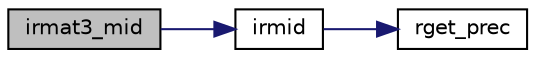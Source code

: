 digraph "irmat3_mid"
{
  edge [fontname="Helvetica",fontsize="10",labelfontname="Helvetica",labelfontsize="10"];
  node [fontname="Helvetica",fontsize="10",shape=record];
  rankdir="LR";
  Node45 [label="irmat3_mid",height=0.2,width=0.4,color="black", fillcolor="grey75", style="filled", fontcolor="black"];
  Node45 -> Node46 [color="midnightblue",fontsize="10",style="solid",fontname="Helvetica"];
  Node46 [label="irmid",height=0.2,width=0.4,color="black", fillcolor="white", style="filled",URL="$irmulti_8c.html#ac400e7144421b05bfdf7feed9b039ed6",tooltip="区間の中心 [m-r,m+r]=[x0,x1] "];
  Node46 -> Node47 [color="midnightblue",fontsize="10",style="solid",fontname="Helvetica"];
  Node47 [label="rget_prec",height=0.2,width=0.4,color="black", fillcolor="white", style="filled",URL="$is__rmulti_8h.html#ad9bc8d534620527dc3c46ef4c9d04442",tooltip="rmulti型の浮動小数点数の精度(ビット数)を取得. "];
}
